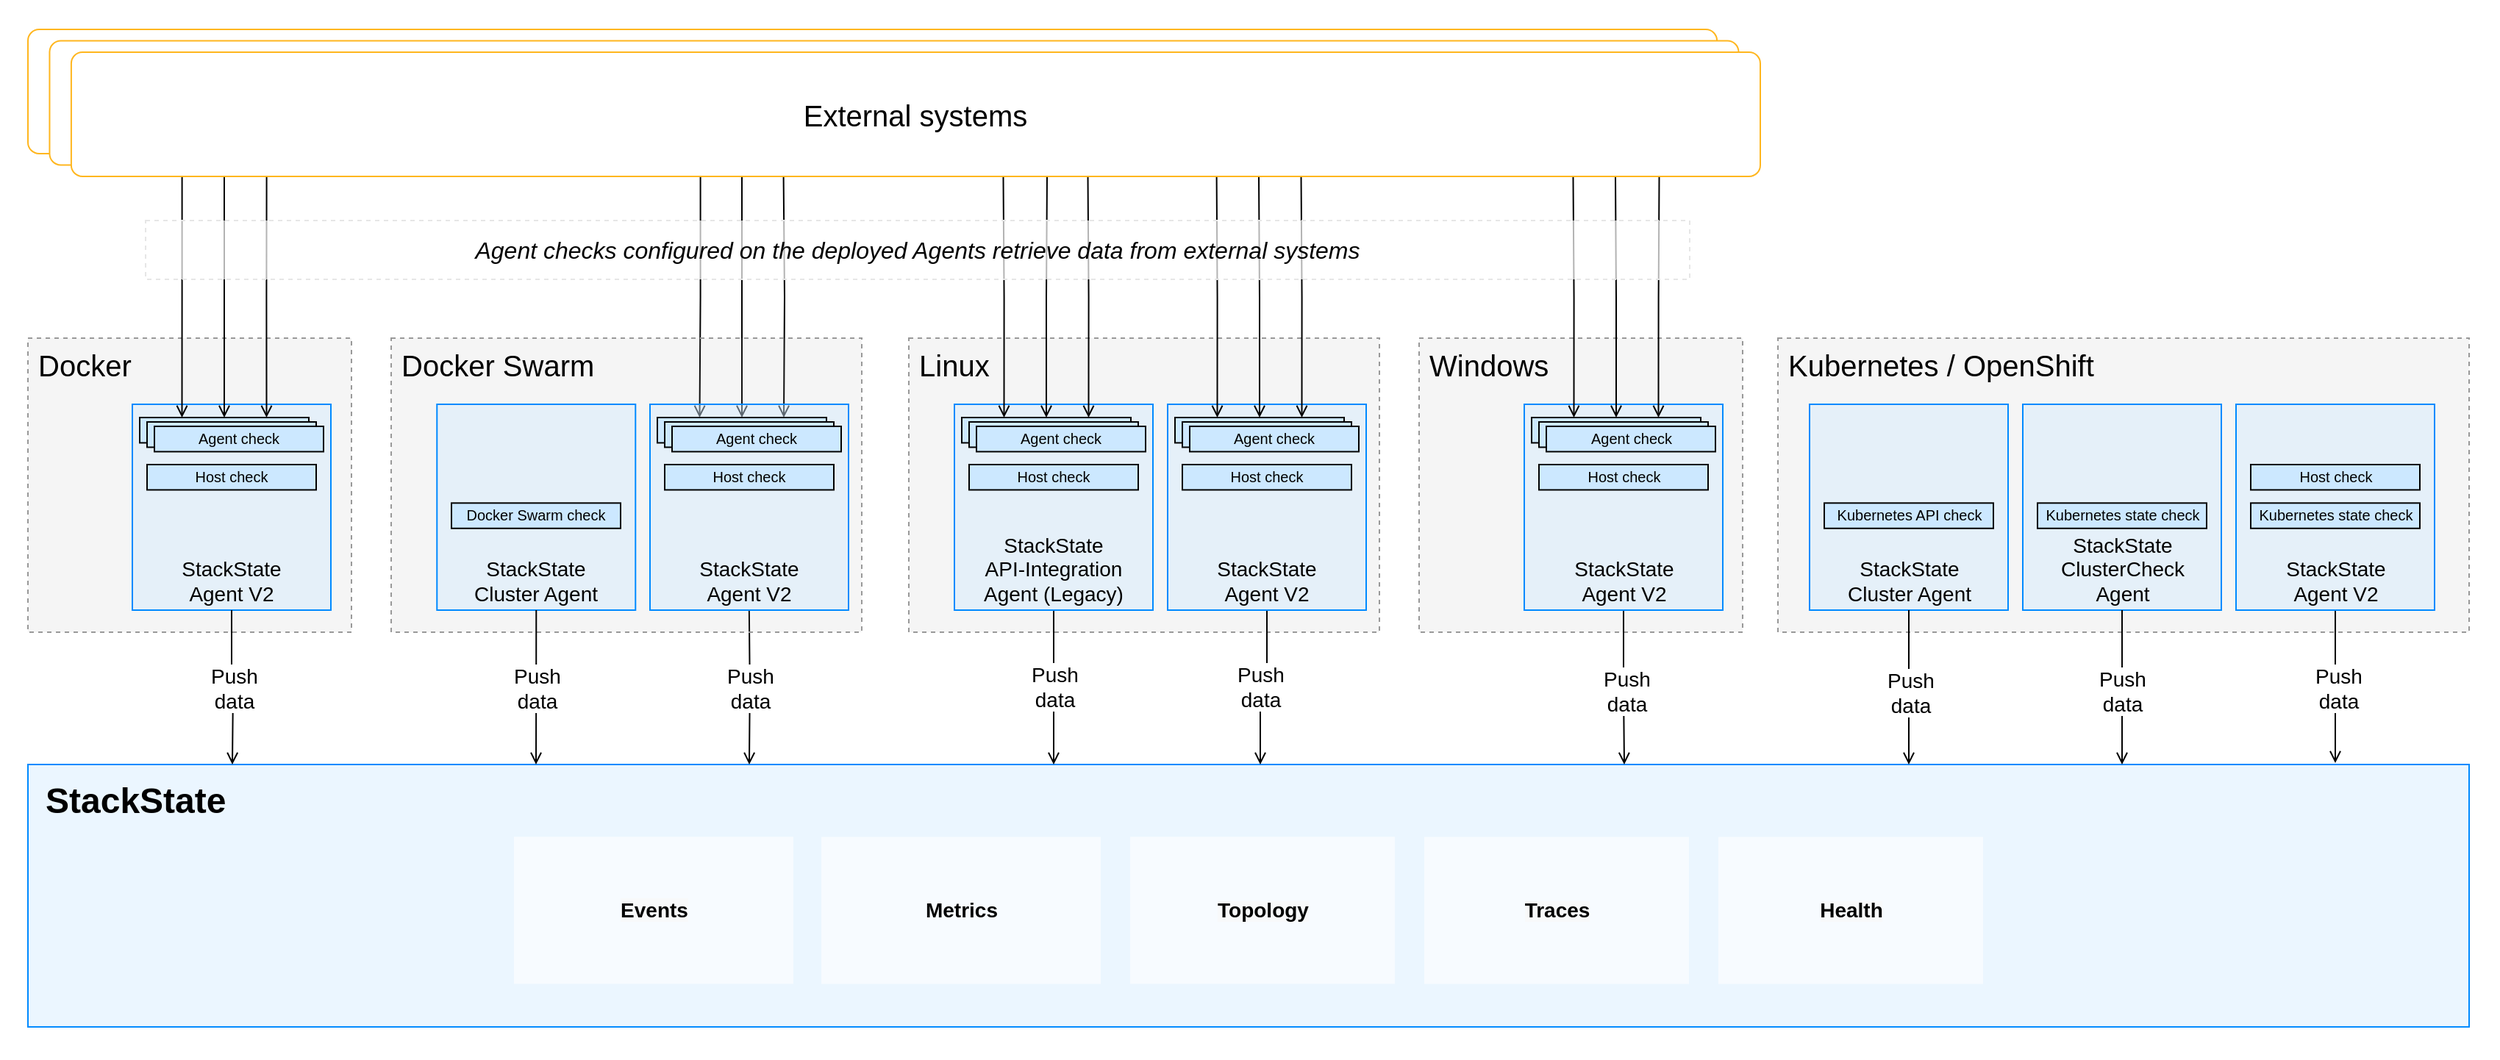 <mxfile version="14.8.6" type="device"><diagram id="aG85C2SP72KjwLObzrI8" name="Page-1"><mxGraphModel dx="2930" dy="1047" grid="1" gridSize="10" guides="1" tooltips="1" connect="1" arrows="1" fold="1" page="1" pageScale="1" pageWidth="1169" pageHeight="827" math="0" shadow="0"><root><mxCell id="0"/><mxCell id="1" parent="0"/><mxCell id="Vxq8MyMijN2hspbcm2XR-74" value="" style="shape=ext;double=1;rounded=0;whiteSpace=wrap;html=1;strokeWidth=1;fillColor=#FFFFFF;strokeColor=none;" vertex="1" parent="1"><mxGeometry x="-98.5" y="20" width="1698.5" height="720" as="geometry"/></mxCell><mxCell id="Vxq8MyMijN2hspbcm2XR-103" value="&lt;font style=&quot;font-size: 20px&quot;&gt;Kubernetes / OpenShift&lt;/font&gt;" style="rounded=0;whiteSpace=wrap;html=1;align=left;arcSize=9;verticalAlign=top;strokeColor=#999999;dashed=1;fillColor=#999999;fillOpacity=10;spacingTop=0;spacingLeft=5;" vertex="1" parent="1"><mxGeometry x="1110" y="250" width="470" height="200" as="geometry"/></mxCell><mxCell id="Vxq8MyMijN2hspbcm2XR-190" value="&lt;span style=&quot;font-style: normal&quot;&gt;&lt;font style=&quot;font-size: 14px&quot;&gt;StackState&lt;br&gt;ClusterCheck&lt;br&gt;Agent&lt;br&gt;&lt;/font&gt;&lt;/span&gt;" style="rounded=0;whiteSpace=wrap;html=1;strokeWidth=1;strokeColor=#008AFF;fontStyle=2;fillColor=#CCE8FF;fillOpacity=40;verticalAlign=bottom;" vertex="1" parent="1"><mxGeometry x="1276.5" y="295" width="135" height="140" as="geometry"/></mxCell><mxCell id="Vxq8MyMijN2hspbcm2XR-189" value="&lt;span style=&quot;font-style: normal&quot;&gt;&lt;font style=&quot;font-size: 14px&quot;&gt;StackState&lt;br&gt;Cluster Agent&lt;br&gt;&lt;/font&gt;&lt;/span&gt;" style="rounded=0;whiteSpace=wrap;html=1;strokeWidth=1;strokeColor=#008AFF;fontStyle=2;fillColor=#CCE8FF;fillOpacity=40;verticalAlign=bottom;" vertex="1" parent="1"><mxGeometry x="1131.5" y="295" width="135" height="140" as="geometry"/></mxCell><mxCell id="Vxq8MyMijN2hspbcm2XR-75" value="&lt;span style=&quot;font-style: normal&quot;&gt;&lt;font style=&quot;font-size: 24px&quot;&gt;&lt;b&gt;StackState&lt;/b&gt;&lt;/font&gt;&lt;br&gt;&lt;/span&gt;" style="rounded=0;whiteSpace=wrap;html=1;strokeWidth=1;strokeColor=#008AFF;fontStyle=2;fillColor=#CCE8FF;fillOpacity=40;verticalAlign=top;align=left;snapToPoint=0;labelPadding=11;spacingLeft=10;spacingTop=4;" vertex="1" parent="1"><mxGeometry x="-80" y="540" width="1660" height="178.48" as="geometry"/></mxCell><mxCell id="Vxq8MyMijN2hspbcm2XR-76" value="&lt;b style=&quot;color: rgb(0 , 0 , 0) ; font-family: &amp;#34;helvetica&amp;#34; ; font-style: normal ; letter-spacing: normal ; text-indent: 0px ; text-transform: none ; word-spacing: 0px ; background-color: rgb(248 , 249 , 250)&quot;&gt;&lt;font style=&quot;font-size: 14px&quot;&gt;Topology&lt;/font&gt;&lt;/b&gt;" style="text;whiteSpace=wrap;html=1;fillColor=#ffffff;fillOpacity=60;rounded=0;align=center;verticalAlign=middle;" vertex="1" parent="1"><mxGeometry x="669.5" y="589.195" width="180" height="100" as="geometry"/></mxCell><mxCell id="Vxq8MyMijN2hspbcm2XR-77" value="&lt;div&gt;&lt;/div&gt;&lt;div style=&quot;font-size: 10px&quot;&gt;&lt;/div&gt;&lt;font face=&quot;helvetica&quot; size=&quot;1&quot;&gt;&lt;b style=&quot;font-size: 14px&quot;&gt;Metrics&lt;/b&gt;&lt;br&gt;&lt;/font&gt;" style="text;whiteSpace=wrap;html=1;fillColor=#ffffff;fillOpacity=60;align=center;verticalAlign=middle;" vertex="1" parent="1"><mxGeometry x="459.5" y="589.285" width="190" height="100" as="geometry"/></mxCell><mxCell id="Vxq8MyMijN2hspbcm2XR-78" value="&lt;b style=&quot;color: rgb(0 , 0 , 0) ; font-family: &amp;#34;helvetica&amp;#34; ; font-style: normal ; letter-spacing: normal ; text-align: center ; text-indent: 0px ; text-transform: none ; word-spacing: 0px ; background-color: rgb(248 , 249 , 250) ; font-size: 14px&quot;&gt;Events&lt;/b&gt;" style="text;whiteSpace=wrap;html=1;fillColor=#ffffff;fillOpacity=60;align=center;verticalAlign=middle;" vertex="1" parent="1"><mxGeometry x="250.5" y="589.19" width="190" height="100" as="geometry"/></mxCell><mxCell id="Vxq8MyMijN2hspbcm2XR-79" value="&lt;div style=&quot;text-align: left ; font-size: 14px&quot;&gt;&lt;br&gt;&lt;/div&gt;" style="text;html=1;align=center;verticalAlign=middle;resizable=0;points=[];autosize=1;" vertex="1" parent="1"><mxGeometry x="1055" y="615" width="20" height="20" as="geometry"/></mxCell><mxCell id="Vxq8MyMijN2hspbcm2XR-80" value="&lt;div style=&quot;text-align: left ; font-size: 14px&quot;&gt;&lt;br&gt;&lt;/div&gt;" style="text;html=1;align=center;verticalAlign=middle;resizable=0;points=[];autosize=1;" vertex="1" parent="1"><mxGeometry x="859.52" y="615" width="20" height="20" as="geometry"/></mxCell><mxCell id="Vxq8MyMijN2hspbcm2XR-81" value="&lt;div style=&quot;text-align: left ; font-size: 14px&quot;&gt;&lt;br&gt;&lt;/div&gt;" style="text;html=1;align=center;verticalAlign=middle;resizable=0;points=[];autosize=1;" vertex="1" parent="1"><mxGeometry x="645" y="625" width="20" height="20" as="geometry"/></mxCell><mxCell id="Vxq8MyMijN2hspbcm2XR-82" value="&lt;b style=&quot;color: rgb(0 , 0 , 0) ; font-family: &amp;#34;helvetica&amp;#34; ; font-style: normal ; letter-spacing: normal ; text-indent: 0px ; text-transform: none ; word-spacing: 0px ; background-color: rgb(248 , 249 , 250)&quot;&gt;&lt;font style=&quot;font-size: 14px&quot;&gt;Traces&lt;/font&gt;&lt;/b&gt;" style="text;whiteSpace=wrap;html=1;fillColor=#ffffff;fillOpacity=60;rounded=0;align=center;verticalAlign=middle;" vertex="1" parent="1"><mxGeometry x="869.5" y="589.285" width="180" height="100" as="geometry"/></mxCell><mxCell id="Vxq8MyMijN2hspbcm2XR-83" value="&lt;b style=&quot;color: rgb(0 , 0 , 0) ; font-family: &amp;#34;helvetica&amp;#34; ; font-style: normal ; letter-spacing: normal ; text-indent: 0px ; text-transform: none ; word-spacing: 0px ; background-color: rgb(248 , 249 , 250)&quot;&gt;&lt;font style=&quot;font-size: 14px&quot;&gt;Health&lt;/font&gt;&lt;/b&gt;" style="text;whiteSpace=wrap;html=1;fillColor=#ffffff;fillOpacity=60;rounded=0;align=center;verticalAlign=middle;" vertex="1" parent="1"><mxGeometry x="1069.504" y="589.285" width="180" height="100" as="geometry"/></mxCell><mxCell id="Vxq8MyMijN2hspbcm2XR-84" value="&lt;font style=&quot;font-size: 20px&quot;&gt;Linux&lt;/font&gt;" style="rounded=0;whiteSpace=wrap;html=1;align=left;arcSize=9;verticalAlign=top;strokeColor=#999999;dashed=1;fillColor=#999999;fillOpacity=10;spacingTop=0;spacingLeft=5;" vertex="1" parent="1"><mxGeometry x="519" y="250" width="320" height="200" as="geometry"/></mxCell><mxCell id="Vxq8MyMijN2hspbcm2XR-85" value="&lt;font style=&quot;font-size: 20px&quot;&gt;Windows&lt;/font&gt;" style="rounded=0;whiteSpace=wrap;html=1;align=left;arcSize=9;verticalAlign=top;strokeColor=#999999;dashed=1;fillColor=#999999;fillOpacity=10;spacingTop=0;spacingLeft=5;" vertex="1" parent="1"><mxGeometry x="866" y="250" width="220" height="200" as="geometry"/></mxCell><mxCell id="Vxq8MyMijN2hspbcm2XR-86" style="edgeStyle=orthogonalEdgeStyle;rounded=0;orthogonalLoop=1;jettySize=auto;html=1;endArrow=open;endFill=0;" edge="1" parent="1" source="Vxq8MyMijN2hspbcm2XR-88" target="Vxq8MyMijN2hspbcm2XR-184"><mxGeometry relative="1" as="geometry"><mxPoint x="1005" y="539" as="targetPoint"/></mxGeometry></mxCell><mxCell id="Vxq8MyMijN2hspbcm2XR-87" value="&lt;span style=&quot;font-size: 14px&quot;&gt;Push&lt;/span&gt;&lt;br style=&quot;font-size: 14px&quot;&gt;&lt;span style=&quot;font-size: 14px&quot;&gt;data&lt;/span&gt;" style="edgeLabel;html=1;align=center;verticalAlign=middle;resizable=0;points=[];" vertex="1" connectable="0" parent="Vxq8MyMijN2hspbcm2XR-86"><mxGeometry x="0.226" relative="1" as="geometry"><mxPoint x="1" y="-9" as="offset"/></mxGeometry></mxCell><mxCell id="Vxq8MyMijN2hspbcm2XR-88" value="&lt;span style=&quot;font-style: normal&quot;&gt;&lt;font style=&quot;font-size: 14px&quot;&gt;StackState&lt;br&gt;Agent V2&lt;/font&gt;&lt;/span&gt;" style="rounded=0;whiteSpace=wrap;html=1;strokeWidth=1;strokeColor=#008AFF;fontStyle=2;fillColor=#CCE8FF;fillOpacity=40;verticalAlign=bottom;" vertex="1" parent="1"><mxGeometry x="937.5" y="295" width="135" height="140" as="geometry"/></mxCell><mxCell id="Vxq8MyMijN2hspbcm2XR-89" style="edgeStyle=orthogonalEdgeStyle;rounded=0;orthogonalLoop=1;jettySize=auto;html=1;exitX=0.5;exitY=1;exitDx=0;exitDy=0;endArrow=open;endFill=0;entryX=0.5;entryY=0;entryDx=0;entryDy=0;" edge="1" parent="1" source="Vxq8MyMijN2hspbcm2XR-91" target="Vxq8MyMijN2hspbcm2XR-180"><mxGeometry relative="1" as="geometry"><mxPoint x="617" y="540" as="targetPoint"/></mxGeometry></mxCell><mxCell id="Vxq8MyMijN2hspbcm2XR-90" value="&lt;span style=&quot;font-size: 14px&quot;&gt;Push&lt;/span&gt;&lt;br style=&quot;font-size: 14px&quot;&gt;&lt;span style=&quot;font-size: 14px&quot;&gt;data&lt;/span&gt;" style="edgeLabel;html=1;align=center;verticalAlign=middle;resizable=0;points=[];" vertex="1" connectable="0" parent="Vxq8MyMijN2hspbcm2XR-89"><mxGeometry x="0.272" relative="1" as="geometry"><mxPoint y="-15" as="offset"/></mxGeometry></mxCell><mxCell id="Vxq8MyMijN2hspbcm2XR-91" value="&lt;span style=&quot;font-size: 14px ; font-style: normal&quot;&gt;StackState&lt;/span&gt;&lt;br style=&quot;font-size: 14px ; font-style: normal&quot;&gt;&lt;span style=&quot;font-size: 14px ; font-style: normal&quot;&gt;API-Integration Agent (Legacy)&lt;/span&gt;" style="rounded=0;whiteSpace=wrap;html=1;strokeWidth=1;strokeColor=#008AFF;fontStyle=2;fillColor=#CCE8FF;fillOpacity=40;verticalAlign=bottom;" vertex="1" parent="1"><mxGeometry x="550" y="295" width="135" height="140" as="geometry"/></mxCell><mxCell id="Vxq8MyMijN2hspbcm2XR-92" style="edgeStyle=orthogonalEdgeStyle;rounded=0;orthogonalLoop=1;jettySize=auto;html=1;entryX=0.5;entryY=0;entryDx=0;entryDy=0;endArrow=open;endFill=0;" edge="1" parent="1" source="Vxq8MyMijN2hspbcm2XR-94" target="Vxq8MyMijN2hspbcm2XR-167"><mxGeometry relative="1" as="geometry"/></mxCell><mxCell id="Vxq8MyMijN2hspbcm2XR-93" value="&lt;span style=&quot;font-size: 14px&quot;&gt;Push&lt;/span&gt;&lt;br style=&quot;font-size: 14px&quot;&gt;&lt;span style=&quot;font-size: 14px&quot;&gt;data&lt;/span&gt;" style="edgeLabel;html=1;align=center;verticalAlign=middle;resizable=0;points=[];" vertex="1" connectable="0" parent="Vxq8MyMijN2hspbcm2XR-92"><mxGeometry x="0.2" relative="1" as="geometry"><mxPoint y="-9" as="offset"/></mxGeometry></mxCell><mxCell id="Vxq8MyMijN2hspbcm2XR-94" value="&lt;span style=&quot;font-size: 14px ; font-style: normal&quot;&gt;StackState&lt;/span&gt;&lt;br style=&quot;font-size: 14px ; font-style: normal&quot;&gt;&lt;span style=&quot;font-size: 14px ; font-style: normal&quot;&gt;Agent V2&lt;/span&gt;" style="rounded=0;whiteSpace=wrap;html=1;strokeWidth=1;strokeColor=#008AFF;fontStyle=2;fillColor=#CCE8FF;fillOpacity=40;verticalAlign=bottom;" vertex="1" parent="1"><mxGeometry x="695" y="295" width="135" height="140" as="geometry"/></mxCell><mxCell id="Vxq8MyMijN2hspbcm2XR-95" style="edgeStyle=orthogonalEdgeStyle;rounded=0;orthogonalLoop=1;jettySize=auto;html=1;endArrow=open;endFill=0;" edge="1" parent="1" target="Vxq8MyMijN2hspbcm2XR-171"><mxGeometry relative="1" as="geometry"><mxPoint x="409" y="538" as="targetPoint"/><mxPoint x="410.429" y="435.0" as="sourcePoint"/></mxGeometry></mxCell><mxCell id="Vxq8MyMijN2hspbcm2XR-96" value="&lt;font style=&quot;font-size: 14px&quot;&gt;Push&lt;br&gt;data&lt;/font&gt;" style="edgeLabel;html=1;align=center;verticalAlign=middle;resizable=0;points=[];" vertex="1" connectable="0" parent="Vxq8MyMijN2hspbcm2XR-95"><mxGeometry x="0.108" y="2" relative="1" as="geometry"><mxPoint x="-2" y="-5" as="offset"/></mxGeometry></mxCell><mxCell id="Vxq8MyMijN2hspbcm2XR-97" style="edgeStyle=orthogonalEdgeStyle;rounded=0;orthogonalLoop=1;jettySize=auto;html=1;endArrow=open;endFill=0;" edge="1" parent="1" source="Vxq8MyMijN2hspbcm2XR-189"><mxGeometry relative="1" as="geometry"><mxPoint x="1199" y="540" as="targetPoint"/><mxPoint x="1199" y="435" as="sourcePoint"/></mxGeometry></mxCell><mxCell id="Vxq8MyMijN2hspbcm2XR-98" value="&lt;span style=&quot;font-size: 14px&quot;&gt;Push&lt;/span&gt;&lt;br style=&quot;font-size: 14px&quot;&gt;&lt;span style=&quot;font-size: 14px&quot;&gt;data&lt;/span&gt;" style="edgeLabel;html=1;align=center;verticalAlign=middle;resizable=0;points=[];" vertex="1" connectable="0" parent="Vxq8MyMijN2hspbcm2XR-97"><mxGeometry x="0.108" y="1" relative="1" as="geometry"><mxPoint x="-1" y="-2" as="offset"/></mxGeometry></mxCell><mxCell id="Vxq8MyMijN2hspbcm2XR-99" style="edgeStyle=orthogonalEdgeStyle;rounded=0;orthogonalLoop=1;jettySize=auto;html=1;exitX=0.5;exitY=1;exitDx=0;exitDy=0;endArrow=open;endFill=0;" edge="1" parent="1"><mxGeometry relative="1" as="geometry"><mxPoint x="1344" y="540" as="targetPoint"/><mxPoint x="1344" y="435" as="sourcePoint"/></mxGeometry></mxCell><mxCell id="Vxq8MyMijN2hspbcm2XR-100" value="&lt;span style=&quot;font-size: 14px&quot;&gt;Push&lt;/span&gt;&lt;br style=&quot;font-size: 14px&quot;&gt;&lt;span style=&quot;font-size: 14px&quot;&gt;data&lt;/span&gt;" style="edgeLabel;html=1;align=center;verticalAlign=middle;resizable=0;points=[];" vertex="1" connectable="0" parent="Vxq8MyMijN2hspbcm2XR-99"><mxGeometry x="0.264" y="1" relative="1" as="geometry"><mxPoint x="-1" y="-12" as="offset"/></mxGeometry></mxCell><mxCell id="Vxq8MyMijN2hspbcm2XR-101" style="edgeStyle=orthogonalEdgeStyle;rounded=0;orthogonalLoop=1;jettySize=auto;html=1;endArrow=open;endFill=0;" edge="1" parent="1" source="Vxq8MyMijN2hspbcm2XR-118"><mxGeometry relative="1" as="geometry"><mxPoint x="1489" y="539" as="targetPoint"/></mxGeometry></mxCell><mxCell id="Vxq8MyMijN2hspbcm2XR-102" value="&lt;span style=&quot;font-size: 14px&quot;&gt;Push&lt;/span&gt;&lt;br style=&quot;font-size: 14px&quot;&gt;&lt;span style=&quot;font-size: 14px&quot;&gt;data&lt;/span&gt;" style="edgeLabel;html=1;align=center;verticalAlign=middle;resizable=0;points=[];" vertex="1" connectable="0" parent="Vxq8MyMijN2hspbcm2XR-101"><mxGeometry x="0.237" y="2" relative="1" as="geometry"><mxPoint x="-1" y="-11" as="offset"/></mxGeometry></mxCell><mxCell id="Vxq8MyMijN2hspbcm2XR-104" style="edgeStyle=orthogonalEdgeStyle;rounded=0;orthogonalLoop=1;jettySize=auto;html=1;endArrow=none;endFill=0;startArrow=open;startFill=0;" edge="1" parent="1" target="Vxq8MyMijN2hspbcm2XR-169"><mxGeometry relative="1" as="geometry"><mxPoint x="434.0" y="304" as="sourcePoint"/><mxPoint x="420.18" y="170" as="targetPoint"/></mxGeometry></mxCell><mxCell id="Vxq8MyMijN2hspbcm2XR-105" style="edgeStyle=orthogonalEdgeStyle;rounded=0;orthogonalLoop=1;jettySize=auto;html=1;exitX=0.25;exitY=0;exitDx=0;exitDy=0;endArrow=none;endFill=0;startArrow=open;startFill=0;" edge="1" parent="1" target="Vxq8MyMijN2hspbcm2XR-170"><mxGeometry relative="1" as="geometry"><mxPoint x="376.75" y="304" as="sourcePoint"/><mxPoint x="430.18" y="180" as="targetPoint"/></mxGeometry></mxCell><mxCell id="Vxq8MyMijN2hspbcm2XR-106" style="edgeStyle=orthogonalEdgeStyle;rounded=0;orthogonalLoop=1;jettySize=auto;html=1;startArrow=open;startFill=0;endArrow=none;endFill=0;entryX=0.5;entryY=1;entryDx=0;entryDy=0;exitX=0.25;exitY=0;exitDx=0;exitDy=0;" edge="1" parent="1" source="Vxq8MyMijN2hspbcm2XR-134" target="Vxq8MyMijN2hspbcm2XR-183"><mxGeometry relative="1" as="geometry"><mxPoint x="978.672" y="279.621" as="sourcePoint"/><mxPoint x="1040.994" y="169.747" as="targetPoint"/></mxGeometry></mxCell><mxCell id="Vxq8MyMijN2hspbcm2XR-107" style="edgeStyle=orthogonalEdgeStyle;rounded=0;orthogonalLoop=1;jettySize=auto;html=1;exitX=0.5;exitY=0;exitDx=0;exitDy=0;entryX=0.5;entryY=1;entryDx=0;entryDy=0;startArrow=open;startFill=0;endArrow=none;endFill=0;" edge="1" parent="1" source="Vxq8MyMijN2hspbcm2XR-126" target="Vxq8MyMijN2hspbcm2XR-177"><mxGeometry relative="1" as="geometry"><mxPoint x="630.176" y="280.792" as="sourcePoint"/></mxGeometry></mxCell><mxCell id="Vxq8MyMijN2hspbcm2XR-108" style="edgeStyle=orthogonalEdgeStyle;rounded=0;orthogonalLoop=1;jettySize=auto;html=1;exitX=0.75;exitY=0;exitDx=0;exitDy=0;endArrow=none;endFill=0;startArrow=open;startFill=0;entryX=0.5;entryY=1;entryDx=0;entryDy=0;" edge="1" parent="1" source="Vxq8MyMijN2hspbcm2XR-126" target="Vxq8MyMijN2hspbcm2XR-178"><mxGeometry relative="1" as="geometry"><mxPoint x="655.016" y="280" as="sourcePoint"/><mxPoint x="615.547" y="170.338" as="targetPoint"/></mxGeometry></mxCell><mxCell id="Vxq8MyMijN2hspbcm2XR-109" style="edgeStyle=orthogonalEdgeStyle;rounded=0;orthogonalLoop=1;jettySize=auto;html=1;exitX=0.5;exitY=0;exitDx=0;exitDy=0;startArrow=open;startFill=0;endArrow=none;endFill=0;entryX=0.5;entryY=1;entryDx=0;entryDy=0;" edge="1" parent="1" source="Vxq8MyMijN2hspbcm2XR-130" target="Vxq8MyMijN2hspbcm2XR-164"><mxGeometry relative="1" as="geometry"><mxPoint x="745.384" y="279.604" as="sourcePoint"/></mxGeometry></mxCell><mxCell id="Vxq8MyMijN2hspbcm2XR-110" style="edgeStyle=orthogonalEdgeStyle;rounded=0;orthogonalLoop=1;jettySize=auto;html=1;exitX=0.25;exitY=0;exitDx=0;exitDy=0;endArrow=none;endFill=0;startArrow=open;startFill=0;" edge="1" parent="1" source="Vxq8MyMijN2hspbcm2XR-130" target="Vxq8MyMijN2hspbcm2XR-166"><mxGeometry relative="1" as="geometry"><mxPoint x="720.184" y="280" as="sourcePoint"/><mxPoint x="720" y="159" as="targetPoint"/></mxGeometry></mxCell><mxCell id="Vxq8MyMijN2hspbcm2XR-111" style="edgeStyle=orthogonalEdgeStyle;rounded=0;orthogonalLoop=1;jettySize=auto;html=1;exitX=0.75;exitY=0;exitDx=0;exitDy=0;endArrow=none;endFill=0;startArrow=open;startFill=0;entryX=0.5;entryY=1;entryDx=0;entryDy=0;" edge="1" parent="1" source="Vxq8MyMijN2hspbcm2XR-130" target="Vxq8MyMijN2hspbcm2XR-165"><mxGeometry relative="1" as="geometry"><mxPoint x="770.584" y="280.396" as="sourcePoint"/><mxPoint x="730.991" y="168.648" as="targetPoint"/></mxGeometry></mxCell><mxCell id="Vxq8MyMijN2hspbcm2XR-112" style="edgeStyle=orthogonalEdgeStyle;rounded=0;orthogonalLoop=1;jettySize=auto;html=1;exitX=0.5;exitY=0;exitDx=0;exitDy=0;endArrow=none;endFill=0;startArrow=open;startFill=0;" edge="1" parent="1" target="Vxq8MyMijN2hspbcm2XR-168"><mxGeometry relative="1" as="geometry"><mxPoint x="405.5" y="304" as="sourcePoint"/><mxPoint x="410" y="180" as="targetPoint"/></mxGeometry></mxCell><mxCell id="Vxq8MyMijN2hspbcm2XR-113" style="edgeStyle=orthogonalEdgeStyle;rounded=0;orthogonalLoop=1;jettySize=auto;html=1;startArrow=open;startFill=0;endArrow=none;endFill=0;entryX=0.5;entryY=1;entryDx=0;entryDy=0;exitX=0.5;exitY=0;exitDx=0;exitDy=0;" edge="1" parent="1" source="Vxq8MyMijN2hspbcm2XR-134" target="Vxq8MyMijN2hspbcm2XR-181"><mxGeometry relative="1" as="geometry"><mxPoint x="1006" y="281" as="sourcePoint"/><mxPoint x="1006" y="160" as="targetPoint"/></mxGeometry></mxCell><mxCell id="Vxq8MyMijN2hspbcm2XR-114" style="edgeStyle=orthogonalEdgeStyle;rounded=0;orthogonalLoop=1;jettySize=auto;html=1;exitX=0.75;exitY=0;exitDx=0;exitDy=0;startArrow=open;startFill=0;endArrow=none;endFill=0;entryX=0.5;entryY=1;entryDx=0;entryDy=0;" edge="1" parent="1" source="Vxq8MyMijN2hspbcm2XR-134" target="Vxq8MyMijN2hspbcm2XR-182"><mxGeometry relative="1" as="geometry"><mxPoint x="1031.16" y="279.483" as="sourcePoint"/><mxPoint x="1016" y="170" as="targetPoint"/></mxGeometry></mxCell><mxCell id="Vxq8MyMijN2hspbcm2XR-118" value="&lt;span style=&quot;font-size: 14px ; font-style: normal&quot;&gt;StackState&lt;/span&gt;&lt;br style=&quot;font-size: 14px ; font-style: normal&quot;&gt;&lt;span style=&quot;font-size: 14px ; font-style: normal&quot;&gt;Agent V2&lt;/span&gt;&lt;span style=&quot;font-style: normal&quot;&gt;&lt;font style=&quot;font-size: 14px&quot;&gt;&lt;br&gt;&lt;/font&gt;&lt;/span&gt;" style="rounded=0;whiteSpace=wrap;html=1;strokeWidth=1;strokeColor=#008AFF;fontStyle=2;fillColor=#CCE8FF;fillOpacity=40;verticalAlign=bottom;" vertex="1" parent="1"><mxGeometry x="1421.5" y="295" width="135" height="140" as="geometry"/></mxCell><mxCell id="Vxq8MyMijN2hspbcm2XR-119" value="&lt;font style=&quot;font-size: 10px ; font-style: normal&quot;&gt;Host&amp;nbsp;&lt;/font&gt;&lt;span style=&quot;font-size: 10px ; font-style: normal&quot;&gt;check&lt;/span&gt;" style="rounded=0;whiteSpace=wrap;html=1;strokeWidth=1;fontStyle=2;fillColor=#CCE8FF;fillOpacity=100;verticalAlign=bottom;" vertex="1" parent="1"><mxGeometry x="1431.5" y="336" width="115" height="17.22" as="geometry"/></mxCell><mxCell id="Vxq8MyMijN2hspbcm2XR-120" value="&lt;span style=&quot;font-style: normal&quot;&gt;&lt;font style=&quot;font-size: 10px&quot;&gt;Kubernetes API check&lt;/font&gt;&lt;/span&gt;" style="rounded=0;whiteSpace=wrap;html=1;strokeWidth=1;fontStyle=2;fillColor=#CCE8FF;fillOpacity=100;verticalAlign=bottom;" vertex="1" parent="1"><mxGeometry x="1141.5" y="362.17" width="115" height="17.22" as="geometry"/></mxCell><mxCell id="Vxq8MyMijN2hspbcm2XR-121" value="&lt;span style=&quot;font-size: 10px ; font-style: normal&quot;&gt;Kubernetes state check&lt;/span&gt;" style="rounded=0;whiteSpace=wrap;html=1;strokeWidth=1;fontStyle=2;fillColor=#CCE8FF;fillOpacity=100;verticalAlign=bottom;" vertex="1" parent="1"><mxGeometry x="1431.5" y="362.17" width="115" height="17.22" as="geometry"/></mxCell><mxCell id="Vxq8MyMijN2hspbcm2XR-122" value="&lt;font style=&quot;font-size: 10px ; font-style: normal&quot;&gt;Host&amp;nbsp;&lt;/font&gt;&lt;span style=&quot;font-size: 10px ; font-style: normal&quot;&gt;check&lt;/span&gt;" style="rounded=0;whiteSpace=wrap;html=1;strokeWidth=1;fontStyle=2;fillColor=#CCE8FF;fillOpacity=100;verticalAlign=bottom;" vertex="1" parent="1"><mxGeometry x="947.5" y="336" width="115" height="17.22" as="geometry"/></mxCell><mxCell id="Vxq8MyMijN2hspbcm2XR-123" value="&lt;font style=&quot;font-size: 10px ; font-style: normal&quot;&gt;Host&amp;nbsp;&lt;/font&gt;&lt;span style=&quot;font-size: 10px ; font-style: normal&quot;&gt;check&lt;/span&gt;" style="rounded=0;whiteSpace=wrap;html=1;strokeWidth=1;fontStyle=2;fillColor=#CCE8FF;fillOpacity=100;verticalAlign=bottom;" vertex="1" parent="1"><mxGeometry x="705" y="336" width="115" height="17.22" as="geometry"/></mxCell><mxCell id="Vxq8MyMijN2hspbcm2XR-124" value="&lt;font style=&quot;font-size: 10px ; font-style: normal&quot;&gt;Host&amp;nbsp;&lt;/font&gt;&lt;span style=&quot;font-size: 10px ; font-style: normal&quot;&gt;check&lt;/span&gt;" style="rounded=0;whiteSpace=wrap;html=1;strokeWidth=1;fontStyle=2;fillColor=#CCE8FF;fillOpacity=100;verticalAlign=bottom;" vertex="1" parent="1"><mxGeometry x="560" y="336" width="115" height="17.22" as="geometry"/></mxCell><mxCell id="Vxq8MyMijN2hspbcm2XR-125" value="" style="group" vertex="1" connectable="0" parent="1"><mxGeometry x="555" y="304" width="125" height="23.22" as="geometry"/></mxCell><mxCell id="Vxq8MyMijN2hspbcm2XR-126" value="" style="rounded=0;whiteSpace=wrap;html=1;strokeWidth=1;fontStyle=2;fillColor=#CCE8FF;fillOpacity=100;verticalAlign=bottom;" vertex="1" parent="Vxq8MyMijN2hspbcm2XR-125"><mxGeometry width="115" height="17.22" as="geometry"/></mxCell><mxCell id="Vxq8MyMijN2hspbcm2XR-127" value="" style="rounded=0;whiteSpace=wrap;html=1;strokeWidth=1;fontStyle=2;fillColor=#CCE8FF;fillOpacity=100;verticalAlign=bottom;" vertex="1" parent="Vxq8MyMijN2hspbcm2XR-125"><mxGeometry x="5.002" y="3" width="115" height="17.22" as="geometry"/></mxCell><mxCell id="Vxq8MyMijN2hspbcm2XR-128" value="&lt;span style=&quot;font-style: normal&quot;&gt;&lt;font style=&quot;font-size: 10px&quot;&gt;Agent check&lt;/font&gt;&lt;/span&gt;" style="rounded=0;whiteSpace=wrap;html=1;strokeWidth=1;fontStyle=2;fillColor=#CCE8FF;fillOpacity=100;verticalAlign=bottom;" vertex="1" parent="Vxq8MyMijN2hspbcm2XR-125"><mxGeometry x="10" y="6" width="115" height="17.22" as="geometry"/></mxCell><mxCell id="Vxq8MyMijN2hspbcm2XR-129" value="" style="group" vertex="1" connectable="0" parent="1"><mxGeometry x="700" y="304" width="125" height="23.22" as="geometry"/></mxCell><mxCell id="Vxq8MyMijN2hspbcm2XR-130" value="" style="rounded=0;whiteSpace=wrap;html=1;strokeWidth=1;fontStyle=2;fillColor=#CCE8FF;fillOpacity=100;verticalAlign=bottom;" vertex="1" parent="Vxq8MyMijN2hspbcm2XR-129"><mxGeometry width="115" height="17.22" as="geometry"/></mxCell><mxCell id="Vxq8MyMijN2hspbcm2XR-131" value="" style="rounded=0;whiteSpace=wrap;html=1;strokeWidth=1;fontStyle=2;fillColor=#CCE8FF;fillOpacity=100;verticalAlign=bottom;" vertex="1" parent="Vxq8MyMijN2hspbcm2XR-129"><mxGeometry x="5.002" y="3" width="115" height="17.22" as="geometry"/></mxCell><mxCell id="Vxq8MyMijN2hspbcm2XR-132" value="&lt;span style=&quot;font-style: normal&quot;&gt;&lt;font style=&quot;font-size: 10px&quot;&gt;Agent check&lt;/font&gt;&lt;/span&gt;" style="rounded=0;whiteSpace=wrap;html=1;strokeWidth=1;fontStyle=2;fillColor=#CCE8FF;fillOpacity=100;verticalAlign=bottom;" vertex="1" parent="Vxq8MyMijN2hspbcm2XR-129"><mxGeometry x="10" y="6" width="115" height="17.22" as="geometry"/></mxCell><mxCell id="Vxq8MyMijN2hspbcm2XR-133" value="" style="group" vertex="1" connectable="0" parent="1"><mxGeometry x="942.5" y="304" width="125" height="23.22" as="geometry"/></mxCell><mxCell id="Vxq8MyMijN2hspbcm2XR-134" value="" style="rounded=0;whiteSpace=wrap;html=1;strokeWidth=1;fontStyle=2;fillColor=#CCE8FF;fillOpacity=100;verticalAlign=bottom;" vertex="1" parent="Vxq8MyMijN2hspbcm2XR-133"><mxGeometry width="115" height="17.22" as="geometry"/></mxCell><mxCell id="Vxq8MyMijN2hspbcm2XR-135" value="" style="rounded=0;whiteSpace=wrap;html=1;strokeWidth=1;fontStyle=2;fillColor=#CCE8FF;fillOpacity=100;verticalAlign=bottom;" vertex="1" parent="Vxq8MyMijN2hspbcm2XR-133"><mxGeometry x="5.002" y="3" width="115" height="17.22" as="geometry"/></mxCell><mxCell id="Vxq8MyMijN2hspbcm2XR-136" value="&lt;span style=&quot;font-style: normal&quot;&gt;&lt;font style=&quot;font-size: 10px&quot;&gt;Agent check&lt;/font&gt;&lt;/span&gt;" style="rounded=0;whiteSpace=wrap;html=1;strokeWidth=1;fontStyle=2;fillColor=#CCE8FF;fillOpacity=100;verticalAlign=bottom;" vertex="1" parent="Vxq8MyMijN2hspbcm2XR-133"><mxGeometry x="10" y="6" width="115" height="17.22" as="geometry"/></mxCell><mxCell id="Vxq8MyMijN2hspbcm2XR-137" value="&lt;font style=&quot;font-size: 10px ; font-style: normal&quot;&gt;Kubernetes&lt;/font&gt;&lt;span style=&quot;font-size: 10px ; font-style: normal&quot;&gt;&amp;nbsp;state check&lt;/span&gt;" style="rounded=0;whiteSpace=wrap;html=1;strokeWidth=1;fontStyle=2;fillColor=#CCE8FF;fillOpacity=100;verticalAlign=bottom;" vertex="1" parent="1"><mxGeometry x="1286.5" y="362.17" width="115" height="17.22" as="geometry"/></mxCell><mxCell id="Vxq8MyMijN2hspbcm2XR-138" value="&lt;font style=&quot;font-size: 20px&quot;&gt;Docker Swarm&lt;/font&gt;" style="rounded=0;whiteSpace=wrap;html=1;align=left;arcSize=9;verticalAlign=top;strokeColor=#999999;dashed=1;fillColor=#999999;fillOpacity=10;spacingTop=0;spacingLeft=5;" vertex="1" parent="1"><mxGeometry x="167" y="250" width="320" height="200" as="geometry"/></mxCell><mxCell id="Vxq8MyMijN2hspbcm2XR-139" value="&lt;span style=&quot;font-size: 14px ; font-style: normal&quot;&gt;StackState&lt;/span&gt;&lt;br style=&quot;font-size: 14px ; font-style: normal&quot;&gt;&lt;span style=&quot;font-size: 14px ; font-style: normal&quot;&gt;Cluster Agent&lt;/span&gt;" style="rounded=0;whiteSpace=wrap;html=1;strokeWidth=1;strokeColor=#008AFF;fontStyle=2;fillColor=#CCE8FF;fillOpacity=40;verticalAlign=bottom;" vertex="1" parent="1"><mxGeometry x="198.14" y="295" width="135" height="140" as="geometry"/></mxCell><mxCell id="Vxq8MyMijN2hspbcm2XR-140" value="&lt;span style=&quot;font-size: 14px ; font-style: normal&quot;&gt;StackState&lt;/span&gt;&lt;br style=&quot;font-size: 14px ; font-style: normal&quot;&gt;&lt;span style=&quot;font-size: 14px ; font-style: normal&quot;&gt;Agent V2&lt;/span&gt;" style="rounded=0;whiteSpace=wrap;html=1;strokeWidth=1;strokeColor=#008AFF;fontStyle=2;fillColor=#CCE8FF;fillOpacity=40;verticalAlign=bottom;" vertex="1" parent="1"><mxGeometry x="343" y="295" width="135" height="140" as="geometry"/></mxCell><mxCell id="Vxq8MyMijN2hspbcm2XR-141" value="&lt;font style=&quot;font-size: 10px ; font-style: normal&quot;&gt;Host&amp;nbsp;&lt;/font&gt;&lt;span style=&quot;font-size: 10px ; font-style: normal&quot;&gt;check&lt;/span&gt;" style="rounded=0;whiteSpace=wrap;html=1;strokeWidth=1;fontStyle=2;fillColor=#CCE8FF;fillOpacity=100;verticalAlign=bottom;" vertex="1" parent="1"><mxGeometry x="353" y="336" width="115" height="17.22" as="geometry"/></mxCell><mxCell id="Vxq8MyMijN2hspbcm2XR-142" value="" style="group" vertex="1" connectable="0" parent="1"><mxGeometry x="348" y="304" width="125" height="23.22" as="geometry"/></mxCell><mxCell id="Vxq8MyMijN2hspbcm2XR-143" value="" style="rounded=0;whiteSpace=wrap;html=1;strokeWidth=1;fontStyle=2;fillColor=#CCE8FF;fillOpacity=100;verticalAlign=bottom;" vertex="1" parent="Vxq8MyMijN2hspbcm2XR-142"><mxGeometry width="115" height="17.22" as="geometry"/></mxCell><mxCell id="Vxq8MyMijN2hspbcm2XR-144" value="" style="rounded=0;whiteSpace=wrap;html=1;strokeWidth=1;fontStyle=2;fillColor=#CCE8FF;fillOpacity=100;verticalAlign=bottom;" vertex="1" parent="Vxq8MyMijN2hspbcm2XR-142"><mxGeometry x="5.002" y="3" width="115" height="17.22" as="geometry"/></mxCell><mxCell id="Vxq8MyMijN2hspbcm2XR-145" value="&lt;span style=&quot;font-style: normal&quot;&gt;&lt;font style=&quot;font-size: 10px&quot;&gt;Agent check&lt;/font&gt;&lt;/span&gt;" style="rounded=0;whiteSpace=wrap;html=1;strokeWidth=1;fontStyle=2;fillColor=#CCE8FF;fillOpacity=100;verticalAlign=bottom;" vertex="1" parent="Vxq8MyMijN2hspbcm2XR-142"><mxGeometry x="10" y="6" width="115" height="17.22" as="geometry"/></mxCell><mxCell id="Vxq8MyMijN2hspbcm2XR-146" value="&lt;span style=&quot;font-size: 10px ; font-style: normal&quot;&gt;Docker Swarm check&lt;/span&gt;" style="rounded=0;whiteSpace=wrap;html=1;strokeWidth=1;fontStyle=2;fillColor=#CCE8FF;fillOpacity=100;verticalAlign=bottom;" vertex="1" parent="1"><mxGeometry x="208" y="362.17" width="115" height="17.22" as="geometry"/></mxCell><mxCell id="Vxq8MyMijN2hspbcm2XR-147" value="" style="whiteSpace=wrap;html=1;aspect=fixed;container=0;fillColor=none;strokeColor=none;" vertex="1" parent="1"><mxGeometry x="45.62" y="540" width="25.76" height="25.76" as="geometry"/></mxCell><mxCell id="Vxq8MyMijN2hspbcm2XR-148" value="&lt;font style=&quot;font-size: 20px&quot;&gt;Docker&lt;/font&gt;" style="rounded=0;whiteSpace=wrap;html=1;align=left;arcSize=9;verticalAlign=top;strokeColor=#999999;dashed=1;fillColor=#999999;fillOpacity=10;spacingTop=0;spacingLeft=5;" vertex="1" parent="1"><mxGeometry x="-80" y="250" width="220" height="200" as="geometry"/></mxCell><mxCell id="Vxq8MyMijN2hspbcm2XR-149" value="&lt;span style=&quot;font-style: normal&quot;&gt;&lt;font style=&quot;font-size: 14px&quot;&gt;StackState&lt;br&gt;Agent V2&lt;/font&gt;&lt;/span&gt;" style="rounded=0;whiteSpace=wrap;html=1;strokeWidth=1;strokeColor=#008AFF;fontStyle=2;fillColor=#CCE8FF;fillOpacity=40;verticalAlign=bottom;" vertex="1" parent="1"><mxGeometry x="-9" y="295" width="135" height="140" as="geometry"/></mxCell><mxCell id="Vxq8MyMijN2hspbcm2XR-150" value="&lt;font style=&quot;font-size: 10px ; font-style: normal&quot;&gt;Host&amp;nbsp;&lt;/font&gt;&lt;span style=&quot;font-size: 10px ; font-style: normal&quot;&gt;check&lt;/span&gt;" style="rounded=0;whiteSpace=wrap;html=1;strokeWidth=1;fontStyle=2;fillColor=#CCE8FF;fillOpacity=100;verticalAlign=bottom;" vertex="1" parent="1"><mxGeometry x="1" y="336" width="115" height="17.22" as="geometry"/></mxCell><mxCell id="Vxq8MyMijN2hspbcm2XR-151" value="" style="group" vertex="1" connectable="0" parent="1"><mxGeometry x="-4" y="304" width="125" height="23.22" as="geometry"/></mxCell><mxCell id="Vxq8MyMijN2hspbcm2XR-152" value="" style="rounded=0;whiteSpace=wrap;html=1;strokeWidth=1;fontStyle=2;fillColor=#CCE8FF;fillOpacity=100;verticalAlign=bottom;" vertex="1" parent="Vxq8MyMijN2hspbcm2XR-151"><mxGeometry width="115" height="17.22" as="geometry"/></mxCell><mxCell id="Vxq8MyMijN2hspbcm2XR-153" value="" style="rounded=0;whiteSpace=wrap;html=1;strokeWidth=1;fontStyle=2;fillColor=#CCE8FF;fillOpacity=100;verticalAlign=bottom;" vertex="1" parent="Vxq8MyMijN2hspbcm2XR-151"><mxGeometry x="5.002" y="3" width="115" height="17.22" as="geometry"/></mxCell><mxCell id="Vxq8MyMijN2hspbcm2XR-154" value="&lt;span style=&quot;font-style: normal&quot;&gt;&lt;font style=&quot;font-size: 10px&quot;&gt;Agent check&lt;/font&gt;&lt;/span&gt;" style="rounded=0;whiteSpace=wrap;html=1;strokeWidth=1;fontStyle=2;fillColor=#CCE8FF;fillOpacity=100;verticalAlign=bottom;" vertex="1" parent="Vxq8MyMijN2hspbcm2XR-151"><mxGeometry x="10" y="6" width="115" height="17.22" as="geometry"/></mxCell><mxCell id="Vxq8MyMijN2hspbcm2XR-155" style="edgeStyle=orthogonalEdgeStyle;rounded=0;orthogonalLoop=1;jettySize=auto;html=1;entryX=0.5;entryY=1;entryDx=0;entryDy=0;startArrow=open;startFill=0;endArrow=none;endFill=0;exitX=0.25;exitY=0;exitDx=0;exitDy=0;" edge="1" parent="1" source="Vxq8MyMijN2hspbcm2XR-126" target="Vxq8MyMijN2hspbcm2XR-179"><mxGeometry relative="1" as="geometry"><mxPoint x="579" y="305" as="sourcePoint"/><mxPoint x="633" y="150" as="targetPoint"/></mxGeometry></mxCell><mxCell id="Vxq8MyMijN2hspbcm2XR-156" style="edgeStyle=orthogonalEdgeStyle;rounded=0;orthogonalLoop=1;jettySize=auto;html=1;exitX=0.75;exitY=0;exitDx=0;exitDy=0;endArrow=none;endFill=0;startArrow=open;startFill=0;" edge="1" parent="1" source="Vxq8MyMijN2hspbcm2XR-152" target="Vxq8MyMijN2hspbcm2XR-162"><mxGeometry relative="1" as="geometry"><mxPoint x="386.75" y="314" as="sourcePoint"/><mxPoint x="387.314" y="150" as="targetPoint"/></mxGeometry></mxCell><mxCell id="Vxq8MyMijN2hspbcm2XR-157" style="edgeStyle=orthogonalEdgeStyle;rounded=0;orthogonalLoop=1;jettySize=auto;html=1;exitX=0.5;exitY=0;exitDx=0;exitDy=0;endArrow=none;endFill=0;startArrow=open;startFill=0;" edge="1" parent="1" source="Vxq8MyMijN2hspbcm2XR-152" target="Vxq8MyMijN2hspbcm2XR-161"><mxGeometry relative="1" as="geometry"><mxPoint x="92.25" y="314" as="sourcePoint"/><mxPoint x="94.286" y="150" as="targetPoint"/></mxGeometry></mxCell><mxCell id="Vxq8MyMijN2hspbcm2XR-158" style="edgeStyle=orthogonalEdgeStyle;rounded=0;orthogonalLoop=1;jettySize=auto;html=1;exitX=0.25;exitY=0;exitDx=0;exitDy=0;endArrow=none;endFill=0;startArrow=open;startFill=0;" edge="1" parent="1" source="Vxq8MyMijN2hspbcm2XR-152" target="Vxq8MyMijN2hspbcm2XR-163"><mxGeometry relative="1" as="geometry"><mxPoint x="102.25" y="324" as="sourcePoint"/><mxPoint x="104.286" y="160" as="targetPoint"/></mxGeometry></mxCell><mxCell id="Vxq8MyMijN2hspbcm2XR-159" value="" style="rounded=1;whiteSpace=wrap;html=1;align=center;arcSize=9;strokeColor=#FFB61E;" vertex="1" parent="1"><mxGeometry x="-80" y="40" width="1148.55" height="84.477" as="geometry"/></mxCell><mxCell id="Vxq8MyMijN2hspbcm2XR-160" value="" style="rounded=1;whiteSpace=wrap;html=1;align=center;arcSize=9;strokeColor=#FFB61E;" vertex="1" parent="1"><mxGeometry x="-65.275" y="47.762" width="1148.55" height="84.477" as="geometry"/></mxCell><mxCell id="Vxq8MyMijN2hspbcm2XR-161" value="" style="whiteSpace=wrap;html=1;aspect=fixed;" vertex="1" parent="1"><mxGeometry x="40.62" y="114.24" width="25.76" height="25.76" as="geometry"/></mxCell><mxCell id="Vxq8MyMijN2hspbcm2XR-162" value="" style="whiteSpace=wrap;html=1;aspect=fixed;" vertex="1" parent="1"><mxGeometry x="69.38" y="114.24" width="25.76" height="25.76" as="geometry"/></mxCell><mxCell id="Vxq8MyMijN2hspbcm2XR-163" value="" style="whiteSpace=wrap;html=1;aspect=fixed;" vertex="1" parent="1"><mxGeometry x="11.86" y="114.24" width="25.76" height="25.76" as="geometry"/></mxCell><mxCell id="Vxq8MyMijN2hspbcm2XR-164" value="" style="whiteSpace=wrap;html=1;aspect=fixed;" vertex="1" parent="1"><mxGeometry x="744.12" y="114.24" width="25.76" height="25.76" as="geometry"/></mxCell><mxCell id="Vxq8MyMijN2hspbcm2XR-165" value="" style="whiteSpace=wrap;html=1;aspect=fixed;" vertex="1" parent="1"><mxGeometry x="772.88" y="114.24" width="25.76" height="25.76" as="geometry"/></mxCell><mxCell id="Vxq8MyMijN2hspbcm2XR-166" value="" style="whiteSpace=wrap;html=1;aspect=fixed;" vertex="1" parent="1"><mxGeometry x="715.36" y="114.24" width="25.76" height="25.76" as="geometry"/></mxCell><mxCell id="Vxq8MyMijN2hspbcm2XR-167" value="" style="whiteSpace=wrap;html=1;aspect=fixed;container=0;fillColor=none;strokeColor=none;" vertex="1" parent="1"><mxGeometry x="745.12" y="540" width="25.76" height="25.76" as="geometry"/></mxCell><mxCell id="Vxq8MyMijN2hspbcm2XR-168" value="" style="whiteSpace=wrap;html=1;aspect=fixed;" vertex="1" parent="1"><mxGeometry x="393.12" y="114.24" width="25.76" height="25.76" as="geometry"/></mxCell><mxCell id="Vxq8MyMijN2hspbcm2XR-169" value="" style="whiteSpace=wrap;html=1;aspect=fixed;" vertex="1" parent="1"><mxGeometry x="420.88" y="114.24" width="25.76" height="25.76" as="geometry"/></mxCell><mxCell id="Vxq8MyMijN2hspbcm2XR-170" value="" style="whiteSpace=wrap;html=1;aspect=fixed;" vertex="1" parent="1"><mxGeometry x="364.36" y="114.24" width="25.76" height="25.76" as="geometry"/></mxCell><mxCell id="Vxq8MyMijN2hspbcm2XR-171" value="" style="whiteSpace=wrap;html=1;aspect=fixed;container=0;fillColor=none;strokeColor=none;" vertex="1" parent="1"><mxGeometry x="397.62" y="540" width="25.76" height="25.76" as="geometry"/></mxCell><mxCell id="Vxq8MyMijN2hspbcm2XR-172" value="" style="whiteSpace=wrap;html=1;aspect=fixed;container=0;fillColor=none;strokeColor=none;" vertex="1" parent="1"><mxGeometry x="252.62" y="540" width="25.76" height="25.76" as="geometry"/></mxCell><mxCell id="Vxq8MyMijN2hspbcm2XR-173" style="edgeStyle=orthogonalEdgeStyle;rounded=0;orthogonalLoop=1;jettySize=auto;html=1;endArrow=open;endFill=0;exitX=0.5;exitY=1;exitDx=0;exitDy=0;" edge="1" parent="1" source="Vxq8MyMijN2hspbcm2XR-139" target="Vxq8MyMijN2hspbcm2XR-172"><mxGeometry relative="1" as="geometry"><mxPoint x="420.5" y="550" as="targetPoint"/><mxPoint x="420.429" y="445.0" as="sourcePoint"/></mxGeometry></mxCell><mxCell id="Vxq8MyMijN2hspbcm2XR-174" value="&lt;font style=&quot;font-size: 14px&quot;&gt;Push&lt;br&gt;data&lt;/font&gt;" style="edgeLabel;html=1;align=center;verticalAlign=middle;resizable=0;points=[];" vertex="1" connectable="0" parent="Vxq8MyMijN2hspbcm2XR-173"><mxGeometry x="0.108" y="2" relative="1" as="geometry"><mxPoint x="-2" y="-5" as="offset"/></mxGeometry></mxCell><mxCell id="Vxq8MyMijN2hspbcm2XR-175" style="edgeStyle=orthogonalEdgeStyle;rounded=0;orthogonalLoop=1;jettySize=auto;html=1;endArrow=open;endFill=0;exitX=0.5;exitY=1;exitDx=0;exitDy=0;" edge="1" parent="1" source="Vxq8MyMijN2hspbcm2XR-149"><mxGeometry relative="1" as="geometry"><mxPoint x="59.0" y="540" as="targetPoint"/><mxPoint x="430.429" y="455.0" as="sourcePoint"/></mxGeometry></mxCell><mxCell id="Vxq8MyMijN2hspbcm2XR-176" value="&lt;font style=&quot;font-size: 14px&quot;&gt;Push&lt;br&gt;data&lt;/font&gt;" style="edgeLabel;html=1;align=center;verticalAlign=middle;resizable=0;points=[];" vertex="1" connectable="0" parent="Vxq8MyMijN2hspbcm2XR-175"><mxGeometry x="0.108" y="2" relative="1" as="geometry"><mxPoint x="-2" y="-5" as="offset"/></mxGeometry></mxCell><mxCell id="Vxq8MyMijN2hspbcm2XR-177" value="" style="whiteSpace=wrap;html=1;aspect=fixed;" vertex="1" parent="1"><mxGeometry x="600.12" y="114.24" width="25.76" height="25.76" as="geometry"/></mxCell><mxCell id="Vxq8MyMijN2hspbcm2XR-178" value="" style="whiteSpace=wrap;html=1;aspect=fixed;" vertex="1" parent="1"><mxGeometry x="627.88" y="114.24" width="25.76" height="25.76" as="geometry"/></mxCell><mxCell id="Vxq8MyMijN2hspbcm2XR-179" value="" style="whiteSpace=wrap;html=1;aspect=fixed;" vertex="1" parent="1"><mxGeometry x="570.36" y="114.24" width="25.76" height="25.76" as="geometry"/></mxCell><mxCell id="Vxq8MyMijN2hspbcm2XR-180" value="" style="whiteSpace=wrap;html=1;aspect=fixed;container=0;fillColor=none;strokeColor=none;" vertex="1" parent="1"><mxGeometry x="604.62" y="540" width="25.76" height="25.76" as="geometry"/></mxCell><mxCell id="Vxq8MyMijN2hspbcm2XR-181" value="" style="whiteSpace=wrap;html=1;aspect=fixed;" vertex="1" parent="1"><mxGeometry x="986.62" y="114.24" width="25.76" height="25.76" as="geometry"/></mxCell><mxCell id="Vxq8MyMijN2hspbcm2XR-182" value="" style="whiteSpace=wrap;html=1;aspect=fixed;" vertex="1" parent="1"><mxGeometry x="1016.38" y="114.24" width="25.76" height="25.76" as="geometry"/></mxCell><mxCell id="Vxq8MyMijN2hspbcm2XR-183" value="" style="whiteSpace=wrap;html=1;aspect=fixed;" vertex="1" parent="1"><mxGeometry x="957.86" y="114.24" width="25.76" height="25.76" as="geometry"/></mxCell><mxCell id="Vxq8MyMijN2hspbcm2XR-184" value="" style="whiteSpace=wrap;html=1;aspect=fixed;container=0;fillColor=none;strokeColor=none;" vertex="1" parent="1"><mxGeometry x="992.62" y="540" width="25.76" height="25.76" as="geometry"/></mxCell><mxCell id="Vxq8MyMijN2hspbcm2XR-185" value="" style="whiteSpace=wrap;html=1;aspect=fixed;container=0;fillColor=none;strokeColor=none;" vertex="1" parent="1"><mxGeometry x="1186.12" y="540" width="25.76" height="25.76" as="geometry"/></mxCell><mxCell id="Vxq8MyMijN2hspbcm2XR-186" value="" style="whiteSpace=wrap;html=1;aspect=fixed;container=0;fillColor=none;strokeColor=none;" vertex="1" parent="1"><mxGeometry x="1332.12" y="540" width="25.76" height="25.76" as="geometry"/></mxCell><mxCell id="Vxq8MyMijN2hspbcm2XR-187" value="" style="whiteSpace=wrap;html=1;aspect=fixed;container=0;fillColor=none;strokeColor=none;" vertex="1" parent="1"><mxGeometry x="1476.12" y="540" width="25.76" height="25.76" as="geometry"/></mxCell><mxCell id="Vxq8MyMijN2hspbcm2XR-188" value="&lt;font style=&quot;font-size: 20px&quot;&gt;External systems&lt;/font&gt;" style="rounded=1;whiteSpace=wrap;html=1;align=center;arcSize=9;strokeColor=#FFB61E;" vertex="1" parent="1"><mxGeometry x="-50.55" y="55.523" width="1148.55" height="84.477" as="geometry"/></mxCell><mxCell id="Vxq8MyMijN2hspbcm2XR-115" value="&lt;i&gt;&lt;font style=&quot;font-size: 16px&quot;&gt;Agent checks configured on the deployed Agents retrieve data from external systems&lt;/font&gt;&lt;/i&gt;" style="text;html=1;align=center;verticalAlign=middle;whiteSpace=wrap;rounded=0;dashed=1;fillColor=#ffffff;fillOpacity=70;strokeColor=#E6E6E6;" vertex="1" parent="1"><mxGeometry y="170" width="1050" height="40" as="geometry"/></mxCell></root></mxGraphModel></diagram></mxfile>